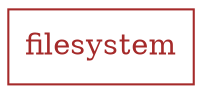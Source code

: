 digraph G {
    graph [rankdir = TD];

    node[shape=record];
    edge[ arrowhead="none", color="gray"]

    "filesystem" [ color="brown", fontcolor="brown"]
}
